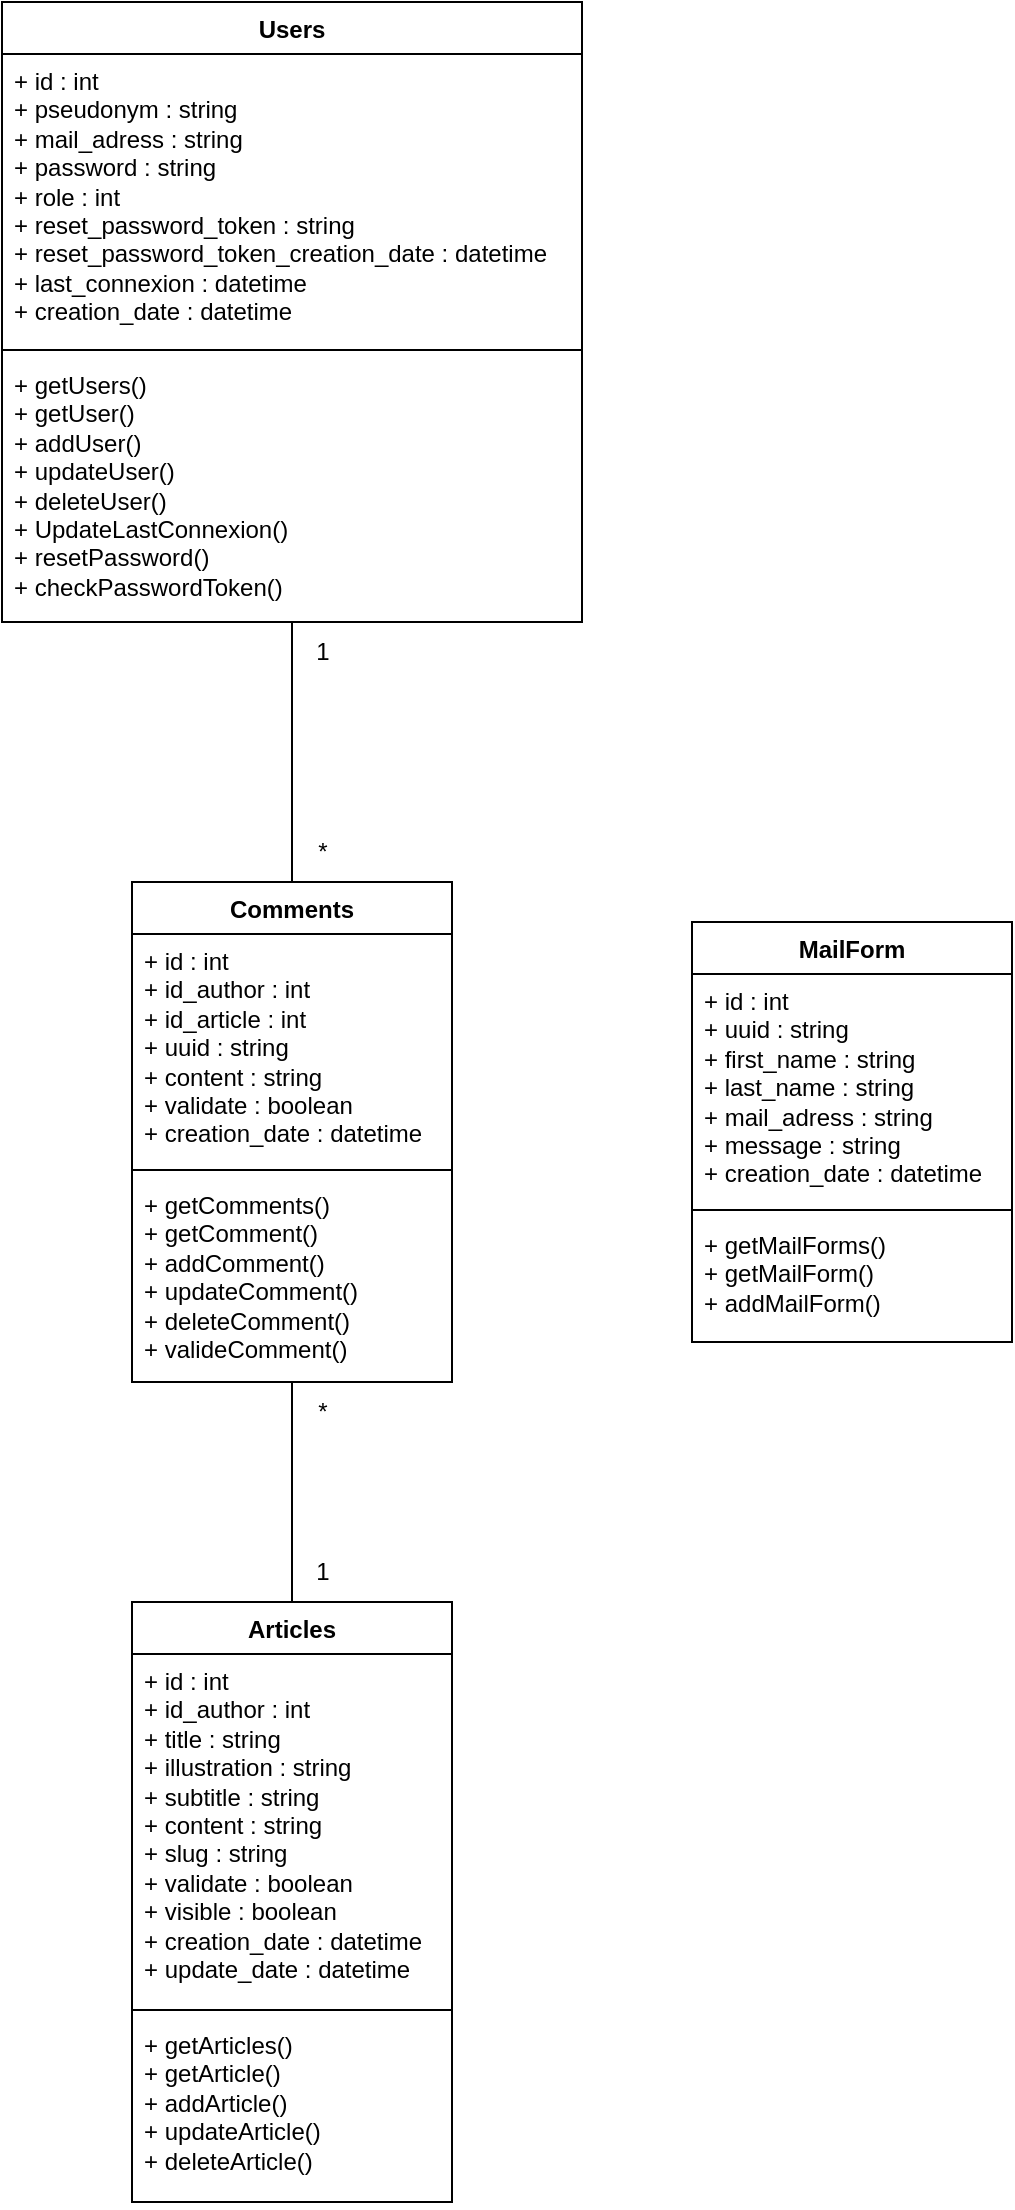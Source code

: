 <mxfile version="21.0.10" type="device"><diagram name="Page-1" id="kaoYOqhvuLUMERpKKi9R"><mxGraphModel dx="2963" dy="411" grid="1" gridSize="10" guides="1" tooltips="1" connect="1" arrows="1" fold="1" page="1" pageScale="1" pageWidth="827" pageHeight="1169" math="0" shadow="0"><root><mxCell id="0"/><mxCell id="1" parent="0"/><mxCell id="7pwwrW8SkEieM3p2LjNU-27" style="edgeStyle=orthogonalEdgeStyle;rounded=0;orthogonalLoop=1;jettySize=auto;html=1;entryX=0.5;entryY=1;entryDx=0;entryDy=0;endArrow=none;endFill=0;" parent="1" source="7pwwrW8SkEieM3p2LjNU-1" target="7pwwrW8SkEieM3p2LjNU-13" edge="1"><mxGeometry relative="1" as="geometry"/></mxCell><mxCell id="7pwwrW8SkEieM3p2LjNU-1" value="Articles" style="swimlane;fontStyle=1;align=center;verticalAlign=top;childLayout=stackLayout;horizontal=1;startSize=26;horizontalStack=0;resizeParent=1;resizeParentMax=0;resizeLast=0;collapsible=1;marginBottom=0;whiteSpace=wrap;html=1;" parent="1" vertex="1"><mxGeometry x="320" y="2000" width="160" height="300" as="geometry"/></mxCell><mxCell id="7pwwrW8SkEieM3p2LjNU-2" value="&lt;div&gt;+ id : int&lt;/div&gt;&lt;div&gt;+ id_author : int&lt;br&gt;&lt;/div&gt;&lt;div&gt;+ title : string&lt;/div&gt;&lt;div&gt;+ illustration : string&lt;/div&gt;&lt;div&gt;+ subtitle : string&lt;/div&gt;&lt;div&gt;+ content : string&lt;/div&gt;&lt;div&gt;+ slug : string&lt;br&gt;&lt;/div&gt;&lt;div&gt;+ validate : boolean&lt;br&gt;&lt;/div&gt;&lt;div&gt;+ visible : boolean&lt;br&gt;&lt;/div&gt;&lt;div&gt;+ creation_date : datetime&lt;br&gt;&lt;/div&gt;&lt;div&gt;+ update_date : datetime&lt;/div&gt;&lt;div&gt;&lt;br&gt;&lt;/div&gt;" style="text;strokeColor=none;fillColor=none;align=left;verticalAlign=top;spacingLeft=4;spacingRight=4;overflow=hidden;rotatable=0;points=[[0,0.5],[1,0.5]];portConstraint=eastwest;whiteSpace=wrap;html=1;" parent="7pwwrW8SkEieM3p2LjNU-1" vertex="1"><mxGeometry y="26" width="160" height="174" as="geometry"/></mxCell><mxCell id="7pwwrW8SkEieM3p2LjNU-3" value="" style="line;strokeWidth=1;fillColor=none;align=left;verticalAlign=middle;spacingTop=-1;spacingLeft=3;spacingRight=3;rotatable=0;labelPosition=right;points=[];portConstraint=eastwest;strokeColor=inherit;" parent="7pwwrW8SkEieM3p2LjNU-1" vertex="1"><mxGeometry y="200" width="160" height="8" as="geometry"/></mxCell><mxCell id="7pwwrW8SkEieM3p2LjNU-4" value="&lt;div&gt;+ getArticles()&lt;br&gt;&lt;/div&gt;&lt;div&gt;+ getArticle()&lt;br&gt;&lt;/div&gt;&lt;div&gt;+ addArticle()&lt;/div&gt;&lt;div&gt;+ updateArticle()&lt;/div&gt;&lt;div&gt;+ deleteArticle()&lt;/div&gt;" style="text;strokeColor=none;fillColor=none;align=left;verticalAlign=top;spacingLeft=4;spacingRight=4;overflow=hidden;rotatable=0;points=[[0,0.5],[1,0.5]];portConstraint=eastwest;whiteSpace=wrap;html=1;" parent="7pwwrW8SkEieM3p2LjNU-1" vertex="1"><mxGeometry y="208" width="160" height="92" as="geometry"/></mxCell><mxCell id="7pwwrW8SkEieM3p2LjNU-5" value="Users" style="swimlane;fontStyle=1;align=center;verticalAlign=top;childLayout=stackLayout;horizontal=1;startSize=26;horizontalStack=0;resizeParent=1;resizeParentMax=0;resizeLast=0;collapsible=1;marginBottom=0;whiteSpace=wrap;html=1;" parent="1" vertex="1"><mxGeometry x="255" y="1200" width="290" height="310" as="geometry"/></mxCell><mxCell id="7pwwrW8SkEieM3p2LjNU-6" value="&lt;div&gt;+ id : int&lt;/div&gt;&lt;div&gt;+ pseudonym : string&lt;br&gt;&lt;/div&gt;&lt;div&gt;+ mail_adress : string&lt;br&gt;&lt;/div&gt;&lt;div&gt;+ password : string&lt;/div&gt;&lt;div&gt;+ role : int&lt;/div&gt;&lt;div&gt;+ reset_password_token : string&lt;br&gt;&lt;/div&gt;&lt;div&gt;+ reset_password_token_creation_date : datetime&lt;br&gt;&lt;/div&gt;&lt;div&gt;+ last_connexion : datetime&lt;br&gt;&lt;/div&gt;&lt;div&gt;+ creation_date : datetime&lt;/div&gt;&lt;div&gt;&lt;br&gt;&lt;/div&gt;" style="text;strokeColor=none;fillColor=none;align=left;verticalAlign=top;spacingLeft=4;spacingRight=4;overflow=hidden;rotatable=0;points=[[0,0.5],[1,0.5]];portConstraint=eastwest;whiteSpace=wrap;html=1;" parent="7pwwrW8SkEieM3p2LjNU-5" vertex="1"><mxGeometry y="26" width="290" height="144" as="geometry"/></mxCell><mxCell id="7pwwrW8SkEieM3p2LjNU-7" value="" style="line;strokeWidth=1;fillColor=none;align=left;verticalAlign=middle;spacingTop=-1;spacingLeft=3;spacingRight=3;rotatable=0;labelPosition=right;points=[];portConstraint=eastwest;strokeColor=inherit;" parent="7pwwrW8SkEieM3p2LjNU-5" vertex="1"><mxGeometry y="170" width="290" height="8" as="geometry"/></mxCell><mxCell id="7pwwrW8SkEieM3p2LjNU-8" value="&lt;div&gt;+ getUsers()&lt;br&gt;&lt;/div&gt;&lt;div&gt;+ getUser()&lt;br&gt;&lt;/div&gt;&lt;div&gt;+ addUser()&lt;/div&gt;&lt;div&gt;+ updateUser()&lt;/div&gt;&lt;div&gt;+ deleteUser()&lt;/div&gt;&lt;div&gt;+ UpdateLastConnexion()&lt;/div&gt;&lt;div&gt;+ resetPassword()&lt;/div&gt;&lt;div&gt;+ checkPasswordToken()&lt;/div&gt;" style="text;strokeColor=none;fillColor=none;align=left;verticalAlign=top;spacingLeft=4;spacingRight=4;overflow=hidden;rotatable=0;points=[[0,0.5],[1,0.5]];portConstraint=eastwest;whiteSpace=wrap;html=1;" parent="7pwwrW8SkEieM3p2LjNU-5" vertex="1"><mxGeometry y="178" width="290" height="132" as="geometry"/></mxCell><mxCell id="7pwwrW8SkEieM3p2LjNU-9" value="MailForm" style="swimlane;fontStyle=1;align=center;verticalAlign=top;childLayout=stackLayout;horizontal=1;startSize=26;horizontalStack=0;resizeParent=1;resizeParentMax=0;resizeLast=0;collapsible=1;marginBottom=0;whiteSpace=wrap;html=1;" parent="1" vertex="1"><mxGeometry x="600" y="1660" width="160" height="210" as="geometry"/></mxCell><mxCell id="7pwwrW8SkEieM3p2LjNU-10" value="&lt;div&gt;+ id : int&lt;/div&gt;&lt;div&gt;+ uuid : string&lt;br&gt;&lt;/div&gt;&lt;div&gt;+ first_name : string&lt;br&gt;&lt;/div&gt;&lt;div&gt;+ last_name : string&lt;br&gt;&lt;/div&gt;&lt;div&gt;+ mail_adress : string&lt;/div&gt;&lt;div&gt;+ message : string&lt;/div&gt;&lt;div&gt;+ creation_date : datetime&lt;/div&gt;&lt;div&gt;&lt;br&gt;&lt;/div&gt;" style="text;strokeColor=none;fillColor=none;align=left;verticalAlign=top;spacingLeft=4;spacingRight=4;overflow=hidden;rotatable=0;points=[[0,0.5],[1,0.5]];portConstraint=eastwest;whiteSpace=wrap;html=1;" parent="7pwwrW8SkEieM3p2LjNU-9" vertex="1"><mxGeometry y="26" width="160" height="114" as="geometry"/></mxCell><mxCell id="7pwwrW8SkEieM3p2LjNU-11" value="" style="line;strokeWidth=1;fillColor=none;align=left;verticalAlign=middle;spacingTop=-1;spacingLeft=3;spacingRight=3;rotatable=0;labelPosition=right;points=[];portConstraint=eastwest;strokeColor=inherit;" parent="7pwwrW8SkEieM3p2LjNU-9" vertex="1"><mxGeometry y="140" width="160" height="8" as="geometry"/></mxCell><mxCell id="7pwwrW8SkEieM3p2LjNU-12" value="&lt;div&gt;+ getMailForms()&lt;br&gt;&lt;/div&gt;&lt;div&gt;+ getMailForm()&lt;br&gt;&lt;/div&gt;&lt;div&gt;+ addMailForm()&lt;/div&gt;" style="text;strokeColor=none;fillColor=none;align=left;verticalAlign=top;spacingLeft=4;spacingRight=4;overflow=hidden;rotatable=0;points=[[0,0.5],[1,0.5]];portConstraint=eastwest;whiteSpace=wrap;html=1;" parent="7pwwrW8SkEieM3p2LjNU-9" vertex="1"><mxGeometry y="148" width="160" height="62" as="geometry"/></mxCell><mxCell id="7pwwrW8SkEieM3p2LjNU-31" style="edgeStyle=orthogonalEdgeStyle;rounded=0;orthogonalLoop=1;jettySize=auto;html=1;entryX=0.5;entryY=1;entryDx=0;entryDy=0;entryPerimeter=0;endArrow=none;endFill=0;" parent="1" source="7pwwrW8SkEieM3p2LjNU-13" target="7pwwrW8SkEieM3p2LjNU-8" edge="1"><mxGeometry relative="1" as="geometry"/></mxCell><mxCell id="7pwwrW8SkEieM3p2LjNU-13" value="Comments" style="swimlane;fontStyle=1;align=center;verticalAlign=top;childLayout=stackLayout;horizontal=1;startSize=26;horizontalStack=0;resizeParent=1;resizeParentMax=0;resizeLast=0;collapsible=1;marginBottom=0;whiteSpace=wrap;html=1;" parent="1" vertex="1"><mxGeometry x="320" y="1640" width="160" height="250" as="geometry"/></mxCell><mxCell id="7pwwrW8SkEieM3p2LjNU-14" value="&lt;div&gt;+ id : int&lt;/div&gt;&lt;div&gt;+ id_author : int&lt;/div&gt;&lt;div&gt;+ id_article : int&lt;/div&gt;&lt;div&gt;+ uuid : string&lt;br&gt;&lt;/div&gt;&lt;div&gt;+ content : string&lt;br&gt;&lt;/div&gt;&lt;div&gt;+ validate : boolean&lt;/div&gt;&lt;div&gt;+ creation_date : datetime&lt;/div&gt;&lt;div&gt;&lt;br&gt;&lt;/div&gt;" style="text;strokeColor=none;fillColor=none;align=left;verticalAlign=top;spacingLeft=4;spacingRight=4;overflow=hidden;rotatable=0;points=[[0,0.5],[1,0.5]];portConstraint=eastwest;whiteSpace=wrap;html=1;" parent="7pwwrW8SkEieM3p2LjNU-13" vertex="1"><mxGeometry y="26" width="160" height="114" as="geometry"/></mxCell><mxCell id="7pwwrW8SkEieM3p2LjNU-15" value="" style="line;strokeWidth=1;fillColor=none;align=left;verticalAlign=middle;spacingTop=-1;spacingLeft=3;spacingRight=3;rotatable=0;labelPosition=right;points=[];portConstraint=eastwest;strokeColor=inherit;" parent="7pwwrW8SkEieM3p2LjNU-13" vertex="1"><mxGeometry y="140" width="160" height="8" as="geometry"/></mxCell><mxCell id="7pwwrW8SkEieM3p2LjNU-16" value="&lt;div&gt;+ getComments()&lt;br&gt;&lt;/div&gt;&lt;div&gt;+ getComment()&lt;br&gt;&lt;/div&gt;&lt;div&gt;+ addComment()&lt;/div&gt;&lt;div&gt;+ updateComment()&lt;/div&gt;&lt;div&gt;+ deleteComment()&lt;/div&gt;&lt;div&gt;+ valideComment()&lt;br&gt;&lt;/div&gt;" style="text;strokeColor=none;fillColor=none;align=left;verticalAlign=top;spacingLeft=4;spacingRight=4;overflow=hidden;rotatable=0;points=[[0,0.5],[1,0.5]];portConstraint=eastwest;whiteSpace=wrap;html=1;" parent="7pwwrW8SkEieM3p2LjNU-13" vertex="1"><mxGeometry y="148" width="160" height="102" as="geometry"/></mxCell><mxCell id="7pwwrW8SkEieM3p2LjNU-18" value="1" style="text;html=1;align=center;verticalAlign=middle;resizable=0;points=[];autosize=1;strokeColor=none;fillColor=none;" parent="1" vertex="1"><mxGeometry x="400" y="1510" width="30" height="30" as="geometry"/></mxCell><mxCell id="7pwwrW8SkEieM3p2LjNU-19" value="*" style="text;html=1;align=center;verticalAlign=middle;resizable=0;points=[];autosize=1;strokeColor=none;fillColor=none;" parent="1" vertex="1"><mxGeometry x="400" y="1610" width="30" height="30" as="geometry"/></mxCell><mxCell id="7pwwrW8SkEieM3p2LjNU-23" value="*" style="text;html=1;align=center;verticalAlign=middle;resizable=0;points=[];autosize=1;strokeColor=none;fillColor=none;" parent="1" vertex="1"><mxGeometry x="400" y="1890" width="30" height="30" as="geometry"/></mxCell><mxCell id="7pwwrW8SkEieM3p2LjNU-24" value="1" style="text;html=1;align=center;verticalAlign=middle;resizable=0;points=[];autosize=1;strokeColor=none;fillColor=none;" parent="1" vertex="1"><mxGeometry x="400" y="1970" width="30" height="30" as="geometry"/></mxCell></root></mxGraphModel></diagram></mxfile>